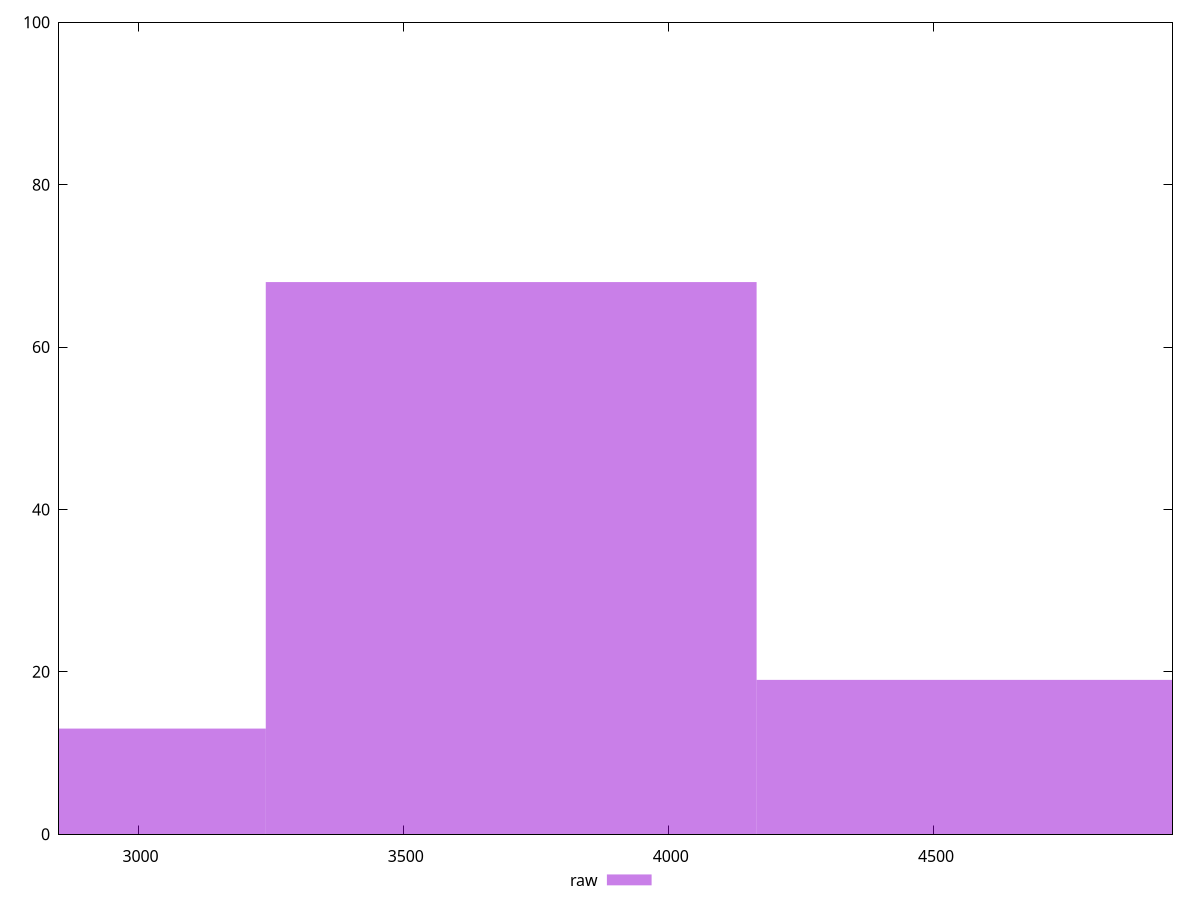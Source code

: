 reset

$raw <<EOF
2777.097047438132 13
3702.7960632508425 68
4628.495079063553 19
EOF

set key outside below
set boxwidth 925.6990158127106
set xrange [2850:4950]
set yrange [0:100]
set trange [0:100]
set style fill transparent solid 0.5 noborder
set terminal svg size 640, 490 enhanced background rgb 'white'
set output "reports/report_00027_2021-02-24T12-40-31.850Z/unused-javascript/samples/astro/raw/histogram.svg"

plot $raw title "raw" with boxes

reset
